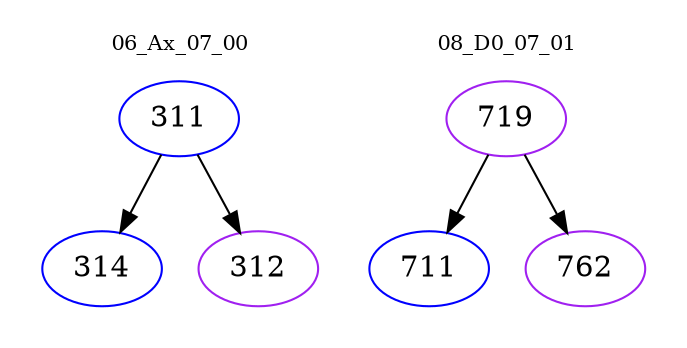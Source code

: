 digraph{
subgraph cluster_0 {
color = white
label = "06_Ax_07_00";
fontsize=10;
T0_311 [label="311", color="blue"]
T0_311 -> T0_314 [color="black"]
T0_314 [label="314", color="blue"]
T0_311 -> T0_312 [color="black"]
T0_312 [label="312", color="purple"]
}
subgraph cluster_1 {
color = white
label = "08_D0_07_01";
fontsize=10;
T1_719 [label="719", color="purple"]
T1_719 -> T1_711 [color="black"]
T1_711 [label="711", color="blue"]
T1_719 -> T1_762 [color="black"]
T1_762 [label="762", color="purple"]
}
}
